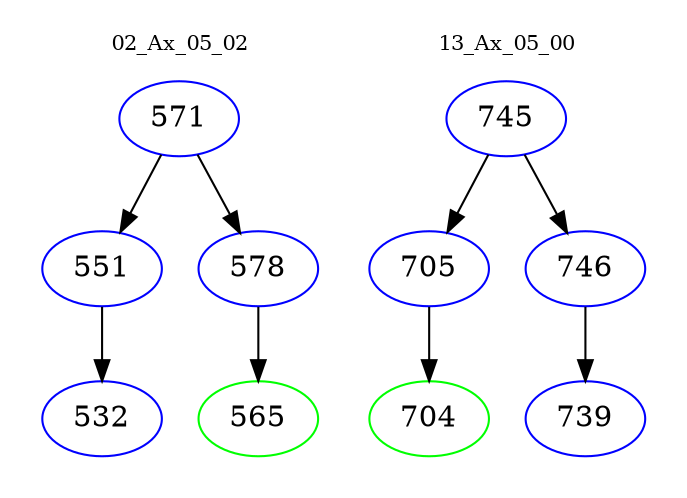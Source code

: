 digraph{
subgraph cluster_0 {
color = white
label = "02_Ax_05_02";
fontsize=10;
T0_571 [label="571", color="blue"]
T0_571 -> T0_551 [color="black"]
T0_551 [label="551", color="blue"]
T0_551 -> T0_532 [color="black"]
T0_532 [label="532", color="blue"]
T0_571 -> T0_578 [color="black"]
T0_578 [label="578", color="blue"]
T0_578 -> T0_565 [color="black"]
T0_565 [label="565", color="green"]
}
subgraph cluster_1 {
color = white
label = "13_Ax_05_00";
fontsize=10;
T1_745 [label="745", color="blue"]
T1_745 -> T1_705 [color="black"]
T1_705 [label="705", color="blue"]
T1_705 -> T1_704 [color="black"]
T1_704 [label="704", color="green"]
T1_745 -> T1_746 [color="black"]
T1_746 [label="746", color="blue"]
T1_746 -> T1_739 [color="black"]
T1_739 [label="739", color="blue"]
}
}
